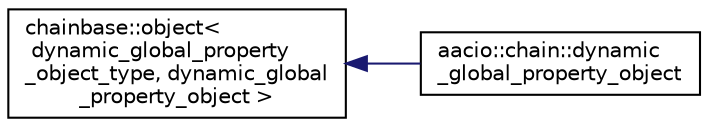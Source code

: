 digraph "Graphical Class Hierarchy"
{
  edge [fontname="Helvetica",fontsize="10",labelfontname="Helvetica",labelfontsize="10"];
  node [fontname="Helvetica",fontsize="10",shape=record];
  rankdir="LR";
  Node0 [label="chainbase::object\<\l dynamic_global_property\l_object_type, dynamic_global\l_property_object \>",height=0.2,width=0.4,color="black", fillcolor="white", style="filled",URL="$structchainbase_1_1object.html"];
  Node0 -> Node1 [dir="back",color="midnightblue",fontsize="10",style="solid",fontname="Helvetica"];
  Node1 [label="aacio::chain::dynamic\l_global_property_object",height=0.2,width=0.4,color="black", fillcolor="white", style="filled",URL="$classaacio_1_1chain_1_1dynamic__global__property__object.html",tooltip="Maintains global state information (committee_member list, current fees)This is an implementation det..."];
}
